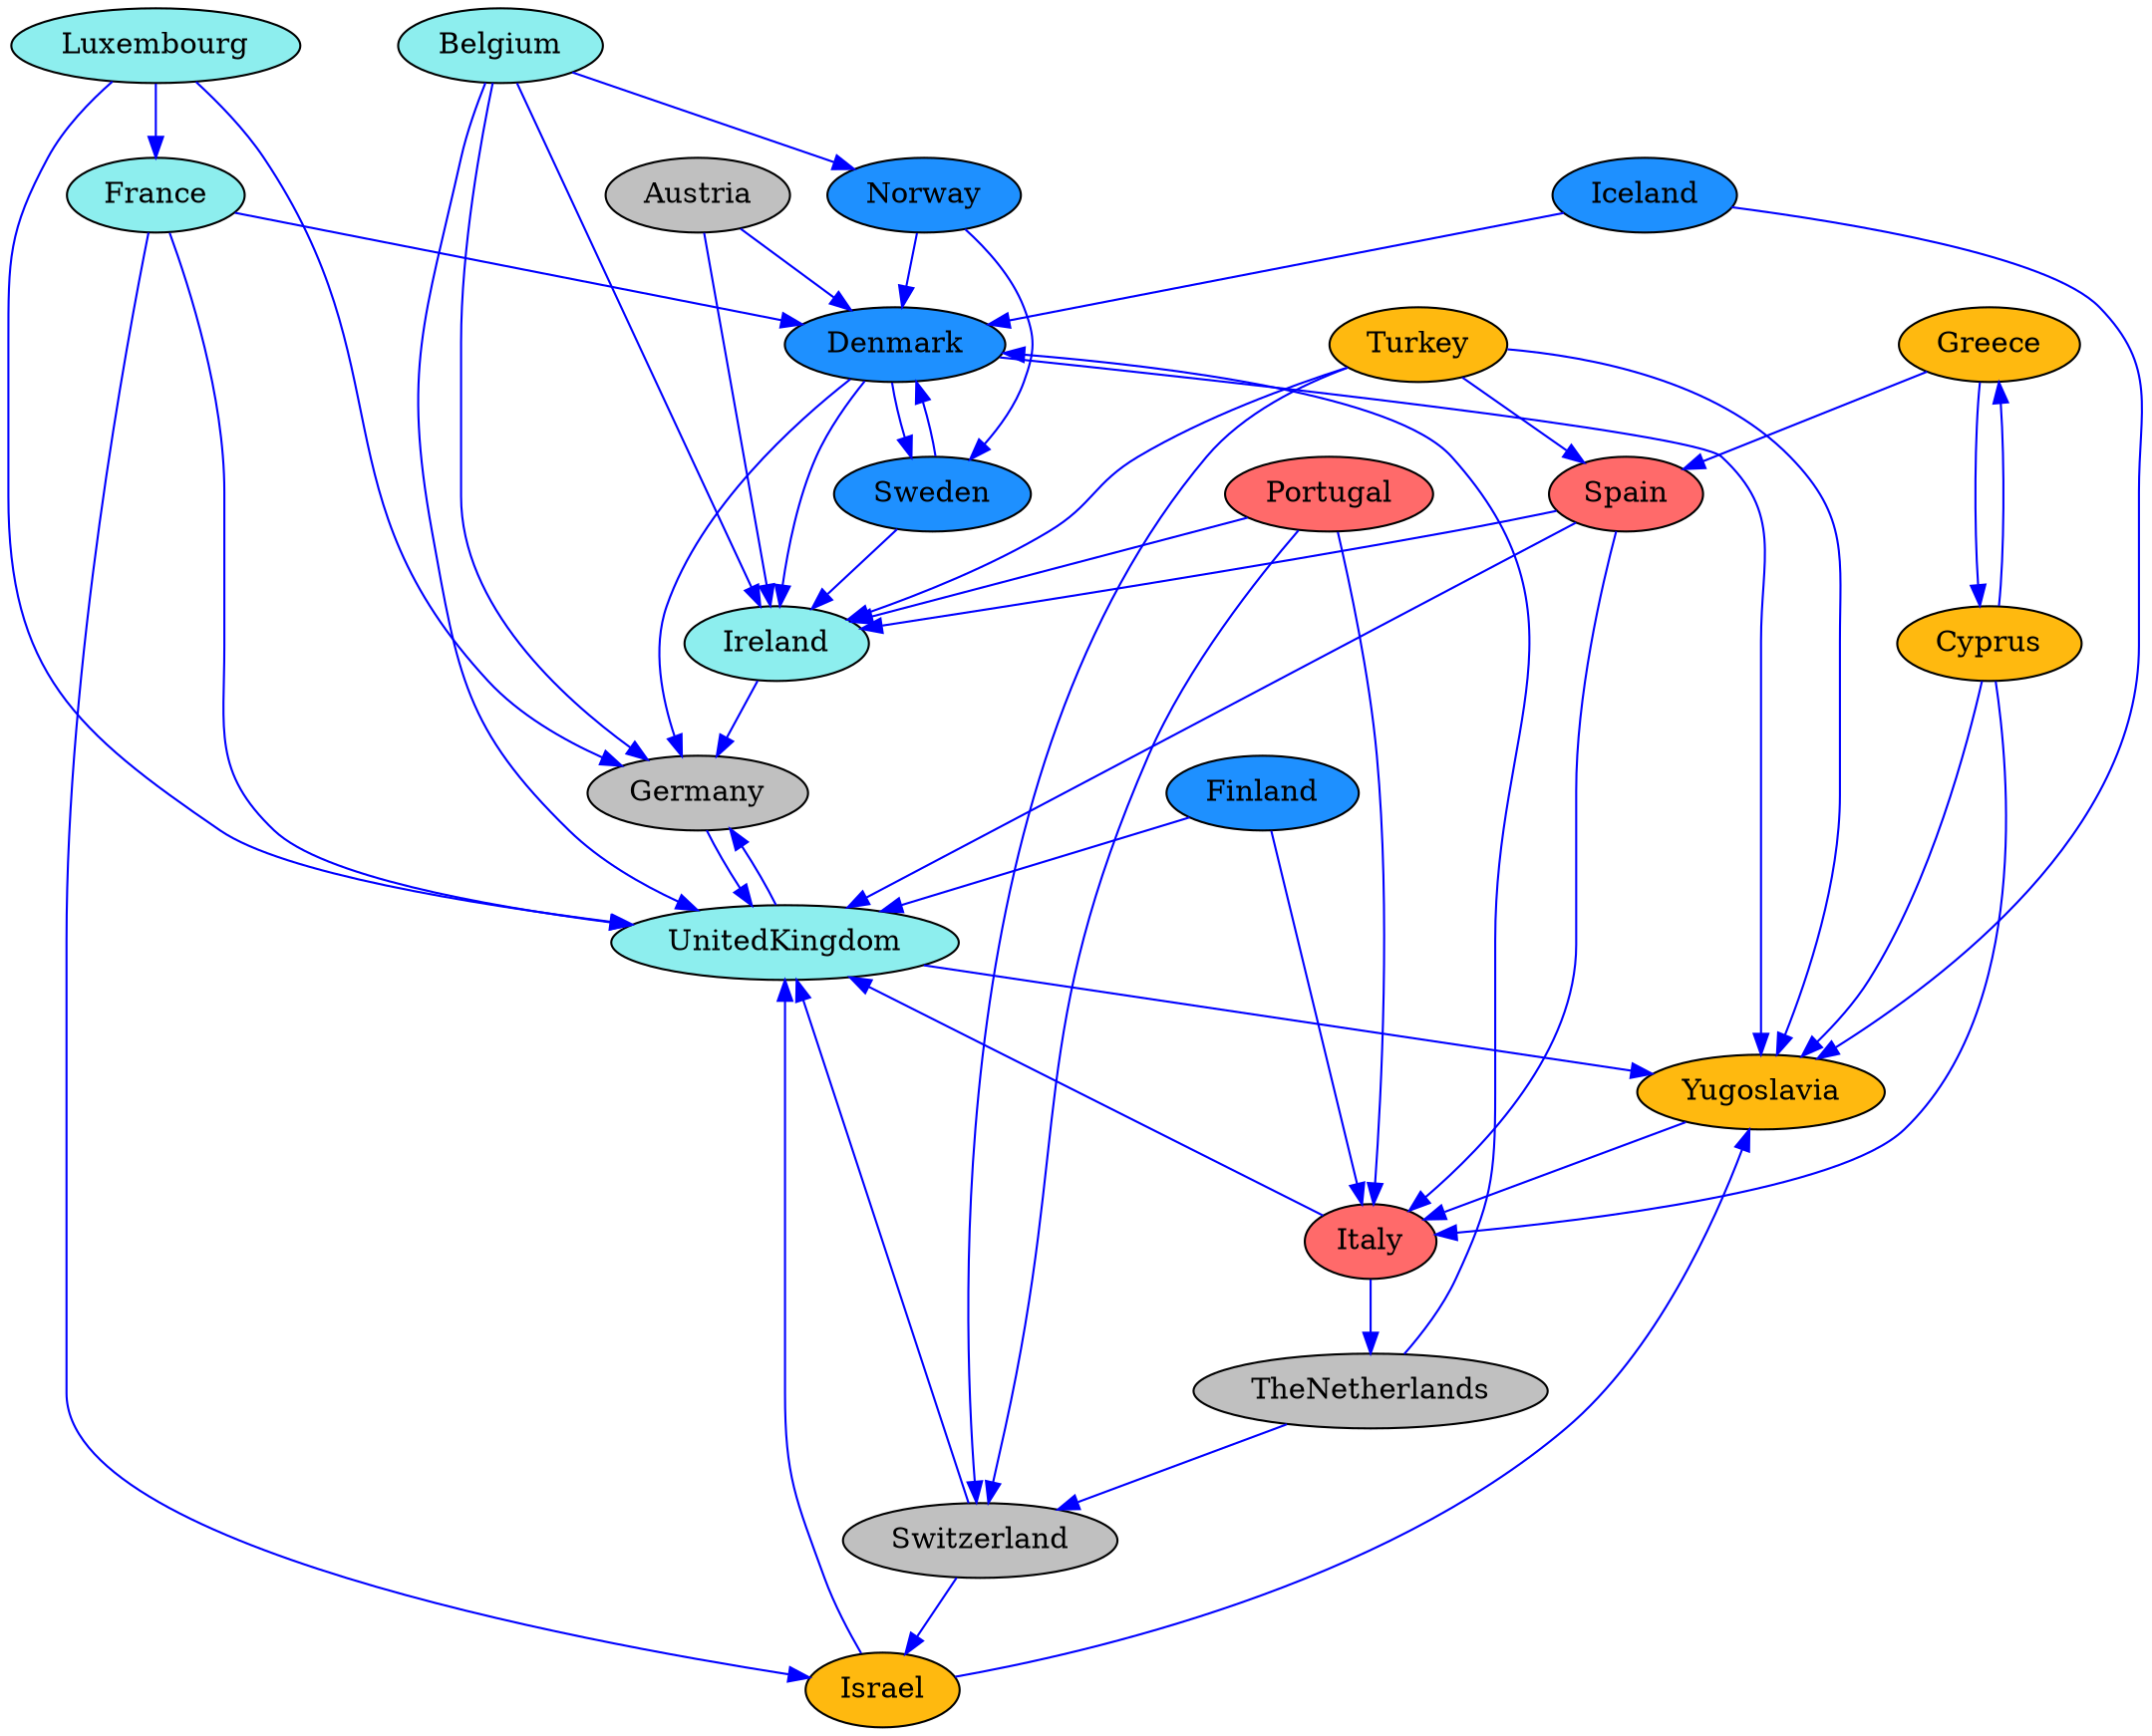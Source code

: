 digraph avoid {  Austria [style=filled,fillcolor=gray]; Belgium [style=filled,fillcolor=darkslategray2]; Cyprus [style=filled,fillcolor=darkgoldenrod1]; Denmark [style=filled,fillcolor=dodgerblue]; Finland [style=filled,fillcolor=dodgerblue]; France [style=filled,fillcolor=darkslategray2]; Germany [style=filled,fillcolor=gray]; Greece [style=filled,fillcolor=darkgoldenrod1]; Iceland [style=filled,fillcolor=dodgerblue]; Ireland [style=filled,fillcolor=darkslategray2]; Israel [style=filled,fillcolor=darkgoldenrod1]; Italy [style=filled,fillcolor=indianred1]; Luxembourg [style=filled,fillcolor=darkslategray2]; Norway [style=filled,fillcolor=dodgerblue]; Portugal [style=filled,fillcolor=indianred1]; Spain [style=filled,fillcolor=indianred1]; Sweden [style=filled,fillcolor=dodgerblue]; Switzerland [style=filled,fillcolor=gray]; TheNetherlands [style=filled,fillcolor=gray]; Turkey [style=filled,fillcolor=darkgoldenrod1]; UnitedKingdom [style=filled,fillcolor=darkslategray2]; Yugoslavia [style=filled,fillcolor=darkgoldenrod1]; Austria->Denmark [ color=blue penwidth=1];Austria->Ireland [ color=blue penwidth=1];Belgium->Germany [ color=blue penwidth=1];Belgium->Ireland [ color=blue penwidth=1];Belgium->Norway [ color=blue penwidth=1];Belgium->UnitedKingdom [ color=blue penwidth=1];Cyprus->Greece [ color=blue penwidth=1];Cyprus->Italy [ color=blue penwidth=1];Cyprus->Yugoslavia [ color=blue penwidth=1];Denmark->Germany [ color=blue penwidth=1];Denmark->Ireland [ color=blue penwidth=1];Denmark->Sweden [ color=blue penwidth=1];Denmark->Yugoslavia [ color=blue penwidth=1];Finland->Italy [ color=blue penwidth=1];Finland->UnitedKingdom [ color=blue penwidth=1];France->Denmark [ color=blue penwidth=1];France->Israel [ color=blue penwidth=1];France->UnitedKingdom [ color=blue penwidth=1];Germany->UnitedKingdom [ color=blue penwidth=1];Greece->Cyprus [ color=blue penwidth=1];Greece->Spain [ color=blue penwidth=1];Iceland->Denmark [ color=blue penwidth=1];Iceland->Yugoslavia [ color=blue penwidth=1];Ireland->Germany [ color=blue penwidth=1];Israel->UnitedKingdom [ color=blue penwidth=1];Israel->Yugoslavia [ color=blue penwidth=1];Italy->TheNetherlands [ color=blue penwidth=1];Italy->UnitedKingdom [ color=blue penwidth=1];Luxembourg->France [ color=blue penwidth=1];Luxembourg->Germany [ color=blue penwidth=1];Luxembourg->UnitedKingdom [ color=blue penwidth=1];Norway->Denmark [ color=blue penwidth=1];Norway->Sweden [ color=blue penwidth=1];Portugal->Ireland [ color=blue penwidth=1];Portugal->Italy [ color=blue penwidth=1];Portugal->Switzerland [ color=blue penwidth=1];Spain->Ireland [ color=blue penwidth=1];Spain->Italy [ color=blue penwidth=1];Spain->UnitedKingdom [ color=blue penwidth=1];Sweden->Denmark [ color=blue penwidth=1];Sweden->Ireland [ color=blue penwidth=1];Switzerland->Israel [ color=blue penwidth=1];Switzerland->UnitedKingdom [ color=blue penwidth=1];TheNetherlands->Denmark [ color=blue penwidth=1];TheNetherlands->Switzerland [ color=blue penwidth=1];Turkey->Ireland [ color=blue penwidth=1];Turkey->Spain [ color=blue penwidth=1];Turkey->Switzerland [ color=blue penwidth=1];Turkey->Yugoslavia [ color=blue penwidth=1];UnitedKingdom->Germany [ color=blue penwidth=1];UnitedKingdom->Yugoslavia [ color=blue penwidth=1];Yugoslavia->Italy [ color=blue penwidth=1];}
